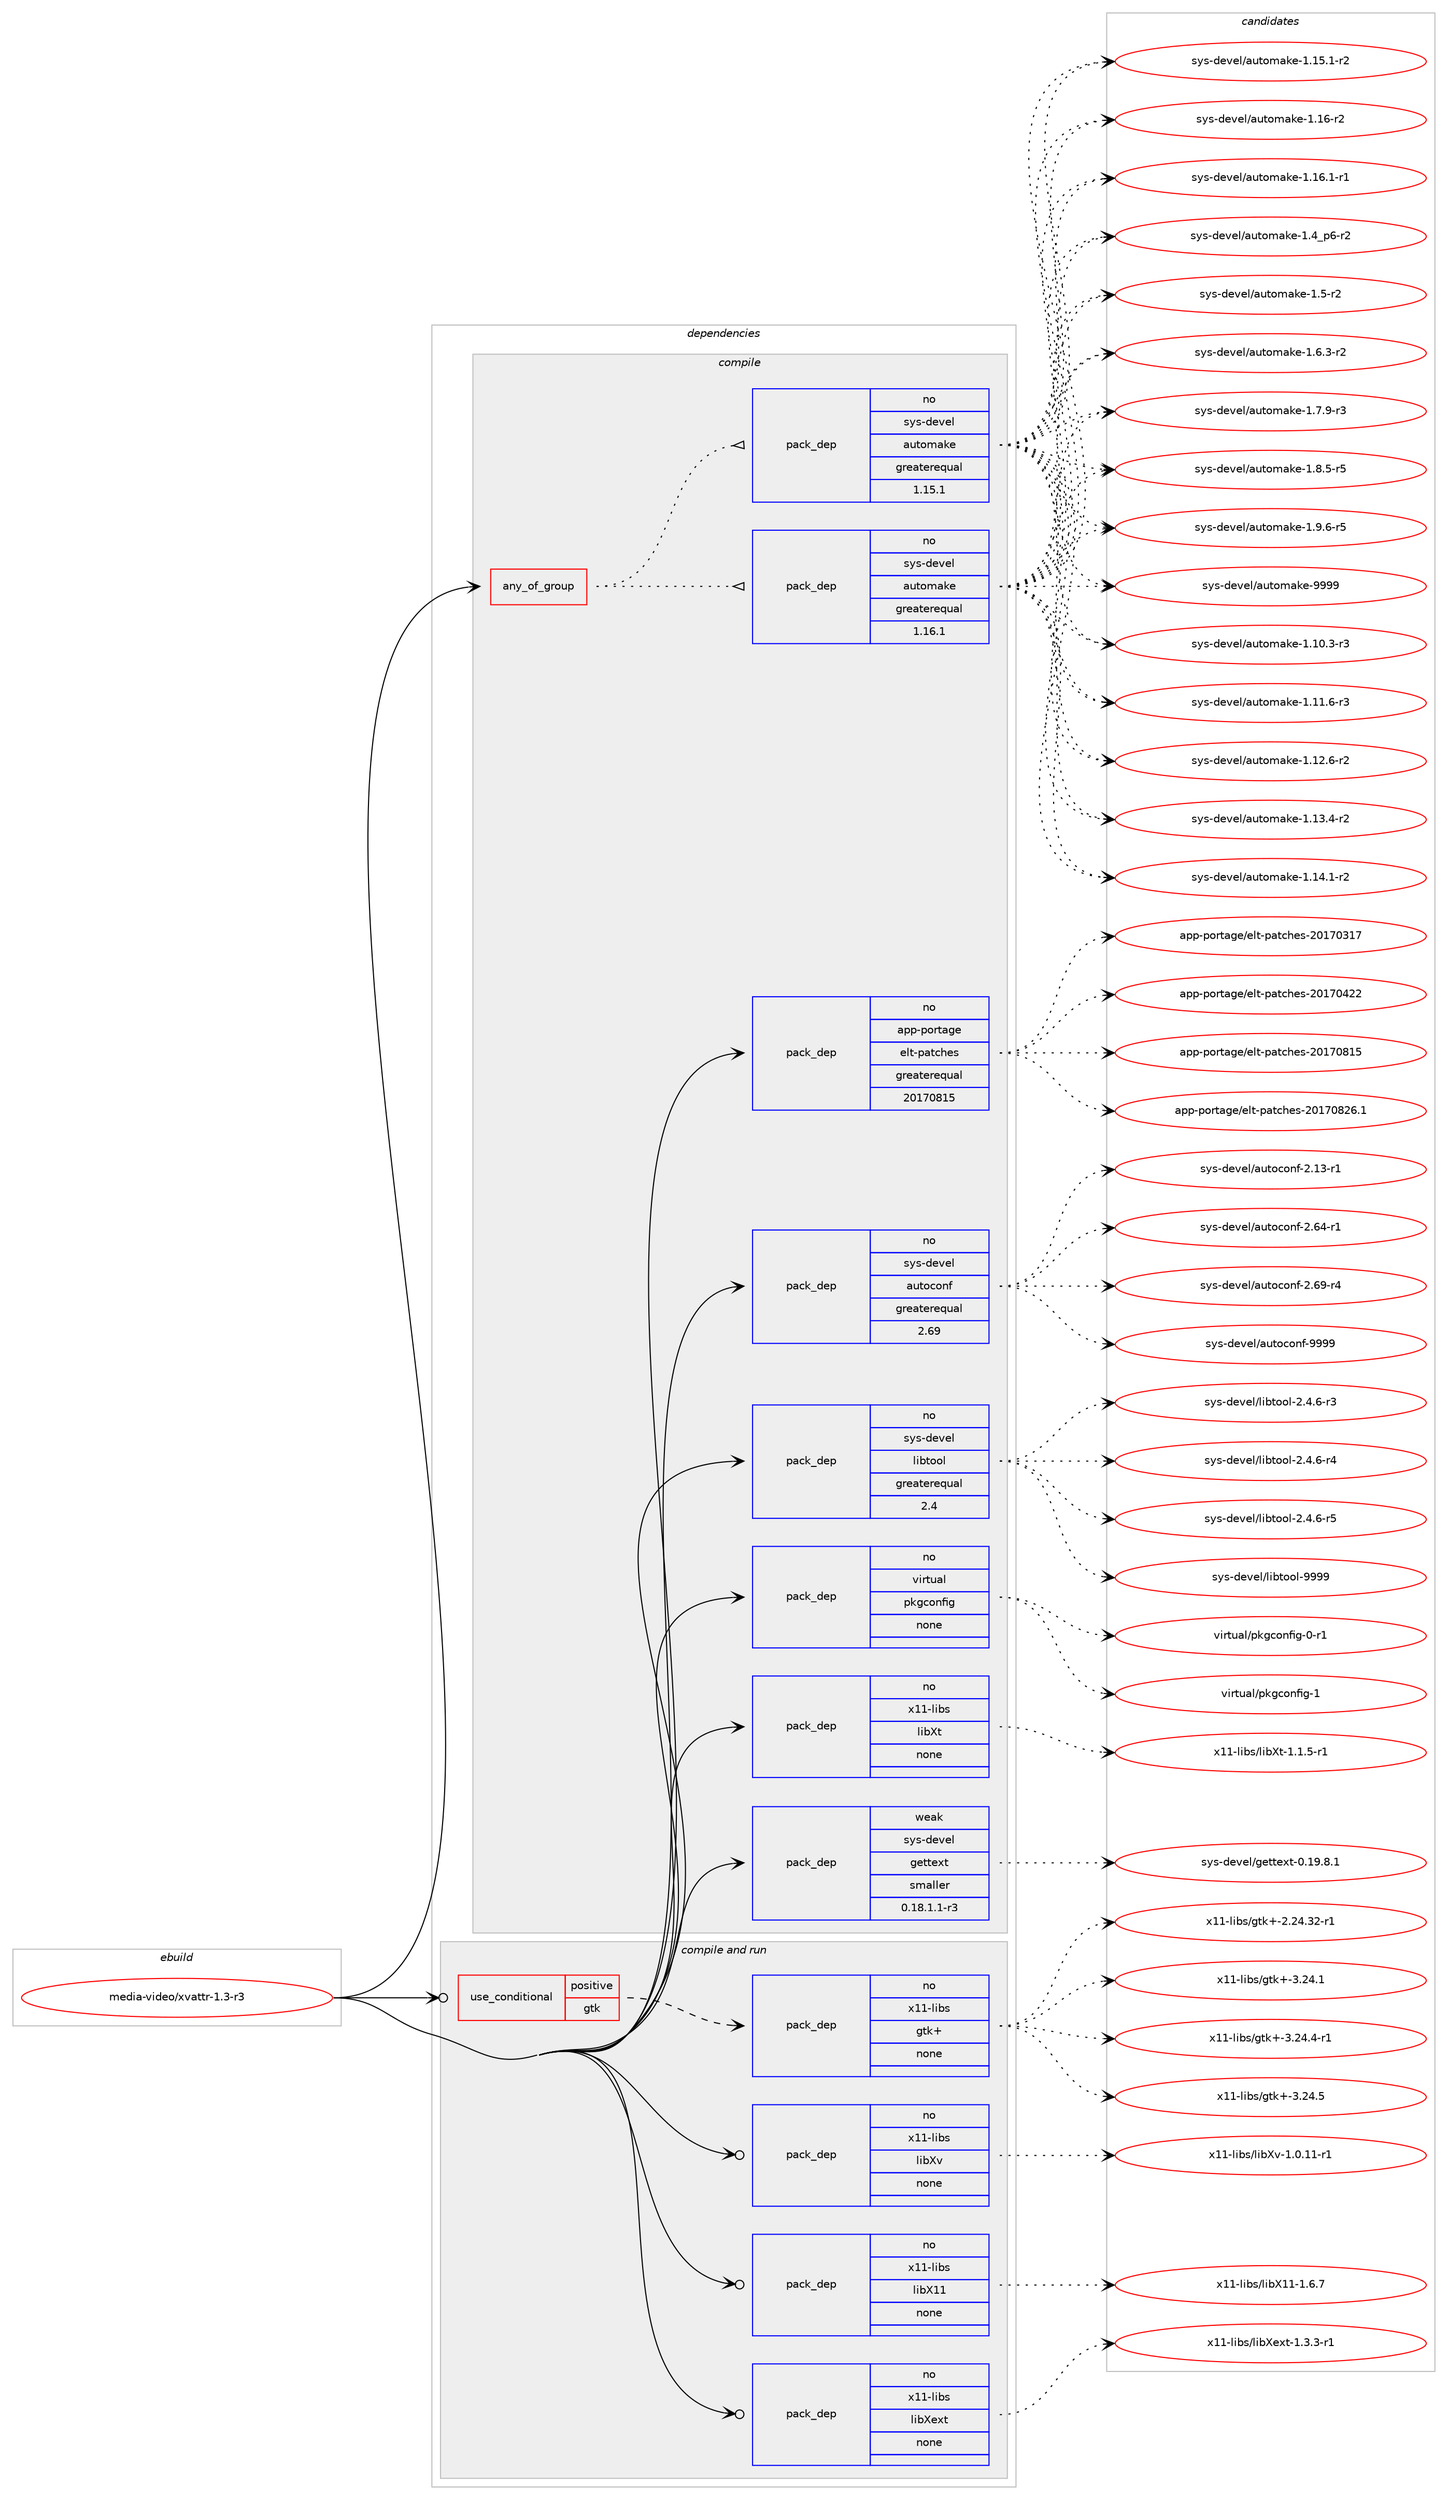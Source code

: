 digraph prolog {

# *************
# Graph options
# *************

newrank=true;
concentrate=true;
compound=true;
graph [rankdir=LR,fontname=Helvetica,fontsize=10,ranksep=1.5];#, ranksep=2.5, nodesep=0.2];
edge  [arrowhead=vee];
node  [fontname=Helvetica,fontsize=10];

# **********
# The ebuild
# **********

subgraph cluster_leftcol {
color=gray;
rank=same;
label=<<i>ebuild</i>>;
id [label="media-video/xvattr-1.3-r3", color=red, width=4, href="../media-video/xvattr-1.3-r3.svg"];
}

# ****************
# The dependencies
# ****************

subgraph cluster_midcol {
color=gray;
label=<<i>dependencies</i>>;
subgraph cluster_compile {
fillcolor="#eeeeee";
style=filled;
label=<<i>compile</i>>;
subgraph any25721 {
dependency1641787 [label=<<TABLE BORDER="0" CELLBORDER="1" CELLSPACING="0" CELLPADDING="4"><TR><TD CELLPADDING="10">any_of_group</TD></TR></TABLE>>, shape=none, color=red];subgraph pack1173759 {
dependency1641788 [label=<<TABLE BORDER="0" CELLBORDER="1" CELLSPACING="0" CELLPADDING="4" WIDTH="220"><TR><TD ROWSPAN="6" CELLPADDING="30">pack_dep</TD></TR><TR><TD WIDTH="110">no</TD></TR><TR><TD>sys-devel</TD></TR><TR><TD>automake</TD></TR><TR><TD>greaterequal</TD></TR><TR><TD>1.16.1</TD></TR></TABLE>>, shape=none, color=blue];
}
dependency1641787:e -> dependency1641788:w [weight=20,style="dotted",arrowhead="oinv"];
subgraph pack1173760 {
dependency1641789 [label=<<TABLE BORDER="0" CELLBORDER="1" CELLSPACING="0" CELLPADDING="4" WIDTH="220"><TR><TD ROWSPAN="6" CELLPADDING="30">pack_dep</TD></TR><TR><TD WIDTH="110">no</TD></TR><TR><TD>sys-devel</TD></TR><TR><TD>automake</TD></TR><TR><TD>greaterequal</TD></TR><TR><TD>1.15.1</TD></TR></TABLE>>, shape=none, color=blue];
}
dependency1641787:e -> dependency1641789:w [weight=20,style="dotted",arrowhead="oinv"];
}
id:e -> dependency1641787:w [weight=20,style="solid",arrowhead="vee"];
subgraph pack1173761 {
dependency1641790 [label=<<TABLE BORDER="0" CELLBORDER="1" CELLSPACING="0" CELLPADDING="4" WIDTH="220"><TR><TD ROWSPAN="6" CELLPADDING="30">pack_dep</TD></TR><TR><TD WIDTH="110">no</TD></TR><TR><TD>app-portage</TD></TR><TR><TD>elt-patches</TD></TR><TR><TD>greaterequal</TD></TR><TR><TD>20170815</TD></TR></TABLE>>, shape=none, color=blue];
}
id:e -> dependency1641790:w [weight=20,style="solid",arrowhead="vee"];
subgraph pack1173762 {
dependency1641791 [label=<<TABLE BORDER="0" CELLBORDER="1" CELLSPACING="0" CELLPADDING="4" WIDTH="220"><TR><TD ROWSPAN="6" CELLPADDING="30">pack_dep</TD></TR><TR><TD WIDTH="110">no</TD></TR><TR><TD>sys-devel</TD></TR><TR><TD>autoconf</TD></TR><TR><TD>greaterequal</TD></TR><TR><TD>2.69</TD></TR></TABLE>>, shape=none, color=blue];
}
id:e -> dependency1641791:w [weight=20,style="solid",arrowhead="vee"];
subgraph pack1173763 {
dependency1641792 [label=<<TABLE BORDER="0" CELLBORDER="1" CELLSPACING="0" CELLPADDING="4" WIDTH="220"><TR><TD ROWSPAN="6" CELLPADDING="30">pack_dep</TD></TR><TR><TD WIDTH="110">no</TD></TR><TR><TD>sys-devel</TD></TR><TR><TD>libtool</TD></TR><TR><TD>greaterequal</TD></TR><TR><TD>2.4</TD></TR></TABLE>>, shape=none, color=blue];
}
id:e -> dependency1641792:w [weight=20,style="solid",arrowhead="vee"];
subgraph pack1173764 {
dependency1641793 [label=<<TABLE BORDER="0" CELLBORDER="1" CELLSPACING="0" CELLPADDING="4" WIDTH="220"><TR><TD ROWSPAN="6" CELLPADDING="30">pack_dep</TD></TR><TR><TD WIDTH="110">no</TD></TR><TR><TD>virtual</TD></TR><TR><TD>pkgconfig</TD></TR><TR><TD>none</TD></TR><TR><TD></TD></TR></TABLE>>, shape=none, color=blue];
}
id:e -> dependency1641793:w [weight=20,style="solid",arrowhead="vee"];
subgraph pack1173765 {
dependency1641794 [label=<<TABLE BORDER="0" CELLBORDER="1" CELLSPACING="0" CELLPADDING="4" WIDTH="220"><TR><TD ROWSPAN="6" CELLPADDING="30">pack_dep</TD></TR><TR><TD WIDTH="110">no</TD></TR><TR><TD>x11-libs</TD></TR><TR><TD>libXt</TD></TR><TR><TD>none</TD></TR><TR><TD></TD></TR></TABLE>>, shape=none, color=blue];
}
id:e -> dependency1641794:w [weight=20,style="solid",arrowhead="vee"];
subgraph pack1173766 {
dependency1641795 [label=<<TABLE BORDER="0" CELLBORDER="1" CELLSPACING="0" CELLPADDING="4" WIDTH="220"><TR><TD ROWSPAN="6" CELLPADDING="30">pack_dep</TD></TR><TR><TD WIDTH="110">weak</TD></TR><TR><TD>sys-devel</TD></TR><TR><TD>gettext</TD></TR><TR><TD>smaller</TD></TR><TR><TD>0.18.1.1-r3</TD></TR></TABLE>>, shape=none, color=blue];
}
id:e -> dependency1641795:w [weight=20,style="solid",arrowhead="vee"];
}
subgraph cluster_compileandrun {
fillcolor="#eeeeee";
style=filled;
label=<<i>compile and run</i>>;
subgraph cond441533 {
dependency1641796 [label=<<TABLE BORDER="0" CELLBORDER="1" CELLSPACING="0" CELLPADDING="4"><TR><TD ROWSPAN="3" CELLPADDING="10">use_conditional</TD></TR><TR><TD>positive</TD></TR><TR><TD>gtk</TD></TR></TABLE>>, shape=none, color=red];
subgraph pack1173767 {
dependency1641797 [label=<<TABLE BORDER="0" CELLBORDER="1" CELLSPACING="0" CELLPADDING="4" WIDTH="220"><TR><TD ROWSPAN="6" CELLPADDING="30">pack_dep</TD></TR><TR><TD WIDTH="110">no</TD></TR><TR><TD>x11-libs</TD></TR><TR><TD>gtk+</TD></TR><TR><TD>none</TD></TR><TR><TD></TD></TR></TABLE>>, shape=none, color=blue];
}
dependency1641796:e -> dependency1641797:w [weight=20,style="dashed",arrowhead="vee"];
}
id:e -> dependency1641796:w [weight=20,style="solid",arrowhead="odotvee"];
subgraph pack1173768 {
dependency1641798 [label=<<TABLE BORDER="0" CELLBORDER="1" CELLSPACING="0" CELLPADDING="4" WIDTH="220"><TR><TD ROWSPAN="6" CELLPADDING="30">pack_dep</TD></TR><TR><TD WIDTH="110">no</TD></TR><TR><TD>x11-libs</TD></TR><TR><TD>libX11</TD></TR><TR><TD>none</TD></TR><TR><TD></TD></TR></TABLE>>, shape=none, color=blue];
}
id:e -> dependency1641798:w [weight=20,style="solid",arrowhead="odotvee"];
subgraph pack1173769 {
dependency1641799 [label=<<TABLE BORDER="0" CELLBORDER="1" CELLSPACING="0" CELLPADDING="4" WIDTH="220"><TR><TD ROWSPAN="6" CELLPADDING="30">pack_dep</TD></TR><TR><TD WIDTH="110">no</TD></TR><TR><TD>x11-libs</TD></TR><TR><TD>libXext</TD></TR><TR><TD>none</TD></TR><TR><TD></TD></TR></TABLE>>, shape=none, color=blue];
}
id:e -> dependency1641799:w [weight=20,style="solid",arrowhead="odotvee"];
subgraph pack1173770 {
dependency1641800 [label=<<TABLE BORDER="0" CELLBORDER="1" CELLSPACING="0" CELLPADDING="4" WIDTH="220"><TR><TD ROWSPAN="6" CELLPADDING="30">pack_dep</TD></TR><TR><TD WIDTH="110">no</TD></TR><TR><TD>x11-libs</TD></TR><TR><TD>libXv</TD></TR><TR><TD>none</TD></TR><TR><TD></TD></TR></TABLE>>, shape=none, color=blue];
}
id:e -> dependency1641800:w [weight=20,style="solid",arrowhead="odotvee"];
}
subgraph cluster_run {
fillcolor="#eeeeee";
style=filled;
label=<<i>run</i>>;
}
}

# **************
# The candidates
# **************

subgraph cluster_choices {
rank=same;
color=gray;
label=<<i>candidates</i>>;

subgraph choice1173759 {
color=black;
nodesep=1;
choice11512111545100101118101108479711711611110997107101454946494846514511451 [label="sys-devel/automake-1.10.3-r3", color=red, width=4,href="../sys-devel/automake-1.10.3-r3.svg"];
choice11512111545100101118101108479711711611110997107101454946494946544511451 [label="sys-devel/automake-1.11.6-r3", color=red, width=4,href="../sys-devel/automake-1.11.6-r3.svg"];
choice11512111545100101118101108479711711611110997107101454946495046544511450 [label="sys-devel/automake-1.12.6-r2", color=red, width=4,href="../sys-devel/automake-1.12.6-r2.svg"];
choice11512111545100101118101108479711711611110997107101454946495146524511450 [label="sys-devel/automake-1.13.4-r2", color=red, width=4,href="../sys-devel/automake-1.13.4-r2.svg"];
choice11512111545100101118101108479711711611110997107101454946495246494511450 [label="sys-devel/automake-1.14.1-r2", color=red, width=4,href="../sys-devel/automake-1.14.1-r2.svg"];
choice11512111545100101118101108479711711611110997107101454946495346494511450 [label="sys-devel/automake-1.15.1-r2", color=red, width=4,href="../sys-devel/automake-1.15.1-r2.svg"];
choice1151211154510010111810110847971171161111099710710145494649544511450 [label="sys-devel/automake-1.16-r2", color=red, width=4,href="../sys-devel/automake-1.16-r2.svg"];
choice11512111545100101118101108479711711611110997107101454946495446494511449 [label="sys-devel/automake-1.16.1-r1", color=red, width=4,href="../sys-devel/automake-1.16.1-r1.svg"];
choice115121115451001011181011084797117116111109971071014549465295112544511450 [label="sys-devel/automake-1.4_p6-r2", color=red, width=4,href="../sys-devel/automake-1.4_p6-r2.svg"];
choice11512111545100101118101108479711711611110997107101454946534511450 [label="sys-devel/automake-1.5-r2", color=red, width=4,href="../sys-devel/automake-1.5-r2.svg"];
choice115121115451001011181011084797117116111109971071014549465446514511450 [label="sys-devel/automake-1.6.3-r2", color=red, width=4,href="../sys-devel/automake-1.6.3-r2.svg"];
choice115121115451001011181011084797117116111109971071014549465546574511451 [label="sys-devel/automake-1.7.9-r3", color=red, width=4,href="../sys-devel/automake-1.7.9-r3.svg"];
choice115121115451001011181011084797117116111109971071014549465646534511453 [label="sys-devel/automake-1.8.5-r5", color=red, width=4,href="../sys-devel/automake-1.8.5-r5.svg"];
choice115121115451001011181011084797117116111109971071014549465746544511453 [label="sys-devel/automake-1.9.6-r5", color=red, width=4,href="../sys-devel/automake-1.9.6-r5.svg"];
choice115121115451001011181011084797117116111109971071014557575757 [label="sys-devel/automake-9999", color=red, width=4,href="../sys-devel/automake-9999.svg"];
dependency1641788:e -> choice11512111545100101118101108479711711611110997107101454946494846514511451:w [style=dotted,weight="100"];
dependency1641788:e -> choice11512111545100101118101108479711711611110997107101454946494946544511451:w [style=dotted,weight="100"];
dependency1641788:e -> choice11512111545100101118101108479711711611110997107101454946495046544511450:w [style=dotted,weight="100"];
dependency1641788:e -> choice11512111545100101118101108479711711611110997107101454946495146524511450:w [style=dotted,weight="100"];
dependency1641788:e -> choice11512111545100101118101108479711711611110997107101454946495246494511450:w [style=dotted,weight="100"];
dependency1641788:e -> choice11512111545100101118101108479711711611110997107101454946495346494511450:w [style=dotted,weight="100"];
dependency1641788:e -> choice1151211154510010111810110847971171161111099710710145494649544511450:w [style=dotted,weight="100"];
dependency1641788:e -> choice11512111545100101118101108479711711611110997107101454946495446494511449:w [style=dotted,weight="100"];
dependency1641788:e -> choice115121115451001011181011084797117116111109971071014549465295112544511450:w [style=dotted,weight="100"];
dependency1641788:e -> choice11512111545100101118101108479711711611110997107101454946534511450:w [style=dotted,weight="100"];
dependency1641788:e -> choice115121115451001011181011084797117116111109971071014549465446514511450:w [style=dotted,weight="100"];
dependency1641788:e -> choice115121115451001011181011084797117116111109971071014549465546574511451:w [style=dotted,weight="100"];
dependency1641788:e -> choice115121115451001011181011084797117116111109971071014549465646534511453:w [style=dotted,weight="100"];
dependency1641788:e -> choice115121115451001011181011084797117116111109971071014549465746544511453:w [style=dotted,weight="100"];
dependency1641788:e -> choice115121115451001011181011084797117116111109971071014557575757:w [style=dotted,weight="100"];
}
subgraph choice1173760 {
color=black;
nodesep=1;
choice11512111545100101118101108479711711611110997107101454946494846514511451 [label="sys-devel/automake-1.10.3-r3", color=red, width=4,href="../sys-devel/automake-1.10.3-r3.svg"];
choice11512111545100101118101108479711711611110997107101454946494946544511451 [label="sys-devel/automake-1.11.6-r3", color=red, width=4,href="../sys-devel/automake-1.11.6-r3.svg"];
choice11512111545100101118101108479711711611110997107101454946495046544511450 [label="sys-devel/automake-1.12.6-r2", color=red, width=4,href="../sys-devel/automake-1.12.6-r2.svg"];
choice11512111545100101118101108479711711611110997107101454946495146524511450 [label="sys-devel/automake-1.13.4-r2", color=red, width=4,href="../sys-devel/automake-1.13.4-r2.svg"];
choice11512111545100101118101108479711711611110997107101454946495246494511450 [label="sys-devel/automake-1.14.1-r2", color=red, width=4,href="../sys-devel/automake-1.14.1-r2.svg"];
choice11512111545100101118101108479711711611110997107101454946495346494511450 [label="sys-devel/automake-1.15.1-r2", color=red, width=4,href="../sys-devel/automake-1.15.1-r2.svg"];
choice1151211154510010111810110847971171161111099710710145494649544511450 [label="sys-devel/automake-1.16-r2", color=red, width=4,href="../sys-devel/automake-1.16-r2.svg"];
choice11512111545100101118101108479711711611110997107101454946495446494511449 [label="sys-devel/automake-1.16.1-r1", color=red, width=4,href="../sys-devel/automake-1.16.1-r1.svg"];
choice115121115451001011181011084797117116111109971071014549465295112544511450 [label="sys-devel/automake-1.4_p6-r2", color=red, width=4,href="../sys-devel/automake-1.4_p6-r2.svg"];
choice11512111545100101118101108479711711611110997107101454946534511450 [label="sys-devel/automake-1.5-r2", color=red, width=4,href="../sys-devel/automake-1.5-r2.svg"];
choice115121115451001011181011084797117116111109971071014549465446514511450 [label="sys-devel/automake-1.6.3-r2", color=red, width=4,href="../sys-devel/automake-1.6.3-r2.svg"];
choice115121115451001011181011084797117116111109971071014549465546574511451 [label="sys-devel/automake-1.7.9-r3", color=red, width=4,href="../sys-devel/automake-1.7.9-r3.svg"];
choice115121115451001011181011084797117116111109971071014549465646534511453 [label="sys-devel/automake-1.8.5-r5", color=red, width=4,href="../sys-devel/automake-1.8.5-r5.svg"];
choice115121115451001011181011084797117116111109971071014549465746544511453 [label="sys-devel/automake-1.9.6-r5", color=red, width=4,href="../sys-devel/automake-1.9.6-r5.svg"];
choice115121115451001011181011084797117116111109971071014557575757 [label="sys-devel/automake-9999", color=red, width=4,href="../sys-devel/automake-9999.svg"];
dependency1641789:e -> choice11512111545100101118101108479711711611110997107101454946494846514511451:w [style=dotted,weight="100"];
dependency1641789:e -> choice11512111545100101118101108479711711611110997107101454946494946544511451:w [style=dotted,weight="100"];
dependency1641789:e -> choice11512111545100101118101108479711711611110997107101454946495046544511450:w [style=dotted,weight="100"];
dependency1641789:e -> choice11512111545100101118101108479711711611110997107101454946495146524511450:w [style=dotted,weight="100"];
dependency1641789:e -> choice11512111545100101118101108479711711611110997107101454946495246494511450:w [style=dotted,weight="100"];
dependency1641789:e -> choice11512111545100101118101108479711711611110997107101454946495346494511450:w [style=dotted,weight="100"];
dependency1641789:e -> choice1151211154510010111810110847971171161111099710710145494649544511450:w [style=dotted,weight="100"];
dependency1641789:e -> choice11512111545100101118101108479711711611110997107101454946495446494511449:w [style=dotted,weight="100"];
dependency1641789:e -> choice115121115451001011181011084797117116111109971071014549465295112544511450:w [style=dotted,weight="100"];
dependency1641789:e -> choice11512111545100101118101108479711711611110997107101454946534511450:w [style=dotted,weight="100"];
dependency1641789:e -> choice115121115451001011181011084797117116111109971071014549465446514511450:w [style=dotted,weight="100"];
dependency1641789:e -> choice115121115451001011181011084797117116111109971071014549465546574511451:w [style=dotted,weight="100"];
dependency1641789:e -> choice115121115451001011181011084797117116111109971071014549465646534511453:w [style=dotted,weight="100"];
dependency1641789:e -> choice115121115451001011181011084797117116111109971071014549465746544511453:w [style=dotted,weight="100"];
dependency1641789:e -> choice115121115451001011181011084797117116111109971071014557575757:w [style=dotted,weight="100"];
}
subgraph choice1173761 {
color=black;
nodesep=1;
choice97112112451121111141169710310147101108116451129711699104101115455048495548514955 [label="app-portage/elt-patches-20170317", color=red, width=4,href="../app-portage/elt-patches-20170317.svg"];
choice97112112451121111141169710310147101108116451129711699104101115455048495548525050 [label="app-portage/elt-patches-20170422", color=red, width=4,href="../app-portage/elt-patches-20170422.svg"];
choice97112112451121111141169710310147101108116451129711699104101115455048495548564953 [label="app-portage/elt-patches-20170815", color=red, width=4,href="../app-portage/elt-patches-20170815.svg"];
choice971121124511211111411697103101471011081164511297116991041011154550484955485650544649 [label="app-portage/elt-patches-20170826.1", color=red, width=4,href="../app-portage/elt-patches-20170826.1.svg"];
dependency1641790:e -> choice97112112451121111141169710310147101108116451129711699104101115455048495548514955:w [style=dotted,weight="100"];
dependency1641790:e -> choice97112112451121111141169710310147101108116451129711699104101115455048495548525050:w [style=dotted,weight="100"];
dependency1641790:e -> choice97112112451121111141169710310147101108116451129711699104101115455048495548564953:w [style=dotted,weight="100"];
dependency1641790:e -> choice971121124511211111411697103101471011081164511297116991041011154550484955485650544649:w [style=dotted,weight="100"];
}
subgraph choice1173762 {
color=black;
nodesep=1;
choice1151211154510010111810110847971171161119911111010245504649514511449 [label="sys-devel/autoconf-2.13-r1", color=red, width=4,href="../sys-devel/autoconf-2.13-r1.svg"];
choice1151211154510010111810110847971171161119911111010245504654524511449 [label="sys-devel/autoconf-2.64-r1", color=red, width=4,href="../sys-devel/autoconf-2.64-r1.svg"];
choice1151211154510010111810110847971171161119911111010245504654574511452 [label="sys-devel/autoconf-2.69-r4", color=red, width=4,href="../sys-devel/autoconf-2.69-r4.svg"];
choice115121115451001011181011084797117116111991111101024557575757 [label="sys-devel/autoconf-9999", color=red, width=4,href="../sys-devel/autoconf-9999.svg"];
dependency1641791:e -> choice1151211154510010111810110847971171161119911111010245504649514511449:w [style=dotted,weight="100"];
dependency1641791:e -> choice1151211154510010111810110847971171161119911111010245504654524511449:w [style=dotted,weight="100"];
dependency1641791:e -> choice1151211154510010111810110847971171161119911111010245504654574511452:w [style=dotted,weight="100"];
dependency1641791:e -> choice115121115451001011181011084797117116111991111101024557575757:w [style=dotted,weight="100"];
}
subgraph choice1173763 {
color=black;
nodesep=1;
choice1151211154510010111810110847108105981161111111084550465246544511451 [label="sys-devel/libtool-2.4.6-r3", color=red, width=4,href="../sys-devel/libtool-2.4.6-r3.svg"];
choice1151211154510010111810110847108105981161111111084550465246544511452 [label="sys-devel/libtool-2.4.6-r4", color=red, width=4,href="../sys-devel/libtool-2.4.6-r4.svg"];
choice1151211154510010111810110847108105981161111111084550465246544511453 [label="sys-devel/libtool-2.4.6-r5", color=red, width=4,href="../sys-devel/libtool-2.4.6-r5.svg"];
choice1151211154510010111810110847108105981161111111084557575757 [label="sys-devel/libtool-9999", color=red, width=4,href="../sys-devel/libtool-9999.svg"];
dependency1641792:e -> choice1151211154510010111810110847108105981161111111084550465246544511451:w [style=dotted,weight="100"];
dependency1641792:e -> choice1151211154510010111810110847108105981161111111084550465246544511452:w [style=dotted,weight="100"];
dependency1641792:e -> choice1151211154510010111810110847108105981161111111084550465246544511453:w [style=dotted,weight="100"];
dependency1641792:e -> choice1151211154510010111810110847108105981161111111084557575757:w [style=dotted,weight="100"];
}
subgraph choice1173764 {
color=black;
nodesep=1;
choice11810511411611797108471121071039911111010210510345484511449 [label="virtual/pkgconfig-0-r1", color=red, width=4,href="../virtual/pkgconfig-0-r1.svg"];
choice1181051141161179710847112107103991111101021051034549 [label="virtual/pkgconfig-1", color=red, width=4,href="../virtual/pkgconfig-1.svg"];
dependency1641793:e -> choice11810511411611797108471121071039911111010210510345484511449:w [style=dotted,weight="100"];
dependency1641793:e -> choice1181051141161179710847112107103991111101021051034549:w [style=dotted,weight="100"];
}
subgraph choice1173765 {
color=black;
nodesep=1;
choice120494945108105981154710810598881164549464946534511449 [label="x11-libs/libXt-1.1.5-r1", color=red, width=4,href="../x11-libs/libXt-1.1.5-r1.svg"];
dependency1641794:e -> choice120494945108105981154710810598881164549464946534511449:w [style=dotted,weight="100"];
}
subgraph choice1173766 {
color=black;
nodesep=1;
choice1151211154510010111810110847103101116116101120116454846495746564649 [label="sys-devel/gettext-0.19.8.1", color=red, width=4,href="../sys-devel/gettext-0.19.8.1.svg"];
dependency1641795:e -> choice1151211154510010111810110847103101116116101120116454846495746564649:w [style=dotted,weight="100"];
}
subgraph choice1173767 {
color=black;
nodesep=1;
choice12049494510810598115471031161074345504650524651504511449 [label="x11-libs/gtk+-2.24.32-r1", color=red, width=4,href="../x11-libs/gtk+-2.24.32-r1.svg"];
choice12049494510810598115471031161074345514650524649 [label="x11-libs/gtk+-3.24.1", color=red, width=4,href="../x11-libs/gtk+-3.24.1.svg"];
choice120494945108105981154710311610743455146505246524511449 [label="x11-libs/gtk+-3.24.4-r1", color=red, width=4,href="../x11-libs/gtk+-3.24.4-r1.svg"];
choice12049494510810598115471031161074345514650524653 [label="x11-libs/gtk+-3.24.5", color=red, width=4,href="../x11-libs/gtk+-3.24.5.svg"];
dependency1641797:e -> choice12049494510810598115471031161074345504650524651504511449:w [style=dotted,weight="100"];
dependency1641797:e -> choice12049494510810598115471031161074345514650524649:w [style=dotted,weight="100"];
dependency1641797:e -> choice120494945108105981154710311610743455146505246524511449:w [style=dotted,weight="100"];
dependency1641797:e -> choice12049494510810598115471031161074345514650524653:w [style=dotted,weight="100"];
}
subgraph choice1173768 {
color=black;
nodesep=1;
choice120494945108105981154710810598884949454946544655 [label="x11-libs/libX11-1.6.7", color=red, width=4,href="../x11-libs/libX11-1.6.7.svg"];
dependency1641798:e -> choice120494945108105981154710810598884949454946544655:w [style=dotted,weight="100"];
}
subgraph choice1173769 {
color=black;
nodesep=1;
choice120494945108105981154710810598881011201164549465146514511449 [label="x11-libs/libXext-1.3.3-r1", color=red, width=4,href="../x11-libs/libXext-1.3.3-r1.svg"];
dependency1641799:e -> choice120494945108105981154710810598881011201164549465146514511449:w [style=dotted,weight="100"];
}
subgraph choice1173770 {
color=black;
nodesep=1;
choice12049494510810598115471081059888118454946484649494511449 [label="x11-libs/libXv-1.0.11-r1", color=red, width=4,href="../x11-libs/libXv-1.0.11-r1.svg"];
dependency1641800:e -> choice12049494510810598115471081059888118454946484649494511449:w [style=dotted,weight="100"];
}
}

}
